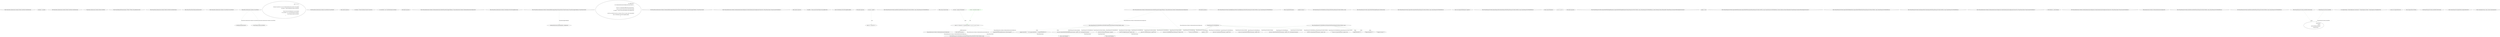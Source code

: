 digraph  {
m0_0 [cluster="Nancy.Demo.Authentication.Stateless.Models.UserModel.UserModel(string)", file="MainModule.cs", label="Entry Nancy.Demo.Authentication.Stateless.Models.UserModel.UserModel(string)", span="6-6"];
m0_1 [cluster="Nancy.Demo.Authentication.Stateless.Models.UserModel.UserModel(string)", file="MainModule.cs", label="Username = username", span="8-8"];
m0_2 [cluster="Nancy.Demo.Authentication.Stateless.Models.UserModel.UserModel(string)", file="MainModule.cs", label="Exit Nancy.Demo.Authentication.Stateless.Models.UserModel.UserModel(string)", span="6-6"];
m0_3 [file="MainModule.cs", label="Nancy.Demo.Authentication.Stateless.Models.UserModel", span=""];
m1_11 [cluster="Nancy.IResponseFormatter.AsJson<TModel>(TModel, Nancy.HttpStatusCode)", file="SecureModule.cs", label="Entry Nancy.IResponseFormatter.AsJson<TModel>(TModel, Nancy.HttpStatusCode)", span="52-52"];
m1_10 [cluster="Nancy.Demo.Authentication.Stateless.Models.UserModel.UserModel(string)", file="SecureModule.cs", label="Entry Nancy.Demo.Authentication.Stateless.Models.UserModel.UserModel(string)", span="6-6"];
m1_4 [cluster="Nancy.NancyModule.RequiresAuthentication()", file="SecureModule.cs", label="Entry Nancy.NancyModule.RequiresAuthentication()", span="15-15"];
m1_0 [cluster="Nancy.Demo.Authentication.Stateless.SecureModule.SecureModule()", file="SecureModule.cs", label="Entry Nancy.Demo.Authentication.Stateless.SecureModule.SecureModule()", span="9-9"];
m1_1 [cluster="Nancy.Demo.Authentication.Stateless.SecureModule.SecureModule()", file="SecureModule.cs", label="this.RequiresAuthentication()", span="11-11"];
m1_2 [cluster="Nancy.Demo.Authentication.Stateless.SecureModule.SecureModule()", file="SecureModule.cs", label="Get[''/''] = x =>\r\n                {\r\n                    //Context.CurrentUser was set by StatelessAuthentication earlier in the pipeline\r\n                    var identity = (DemoUserIdentity)Context.CurrentUser;\r\n\r\n                    //return the secure information in a json response\r\n                    var userModel = new UserModel(identity.UserName);\r\n                    return Response.AsJson(userModel);\r\n                }", span="13-21"];
m1_3 [cluster="Nancy.Demo.Authentication.Stateless.SecureModule.SecureModule()", file="SecureModule.cs", label="Exit Nancy.Demo.Authentication.Stateless.SecureModule.SecureModule()", span="9-9"];
m1_5 [cluster="lambda expression", file="SecureModule.cs", label="Entry lambda expression", span="13-21"];
m1_6 [cluster="lambda expression", file="SecureModule.cs", label="var identity = (DemoUserIdentity)Context.CurrentUser", span="16-16"];
m1_7 [cluster="lambda expression", file="SecureModule.cs", label="var userModel = new UserModel(identity.UserName)", span="19-19"];
m1_8 [cluster="lambda expression", file="SecureModule.cs", label="return Response.AsJson(userModel);", span="20-20"];
m1_9 [cluster="lambda expression", file="SecureModule.cs", label="Exit lambda expression", span="13-21"];
m1_12 [file="SecureModule.cs", label="Nancy.Demo.Authentication.Stateless.SecureModule", span=""];
m2_5 [cluster="Nancy.Authentication.Stateless.StatelessAuthentication.Enable(Nancy.Bootstrapper.IPipelines, Nancy.Authentication.Stateless.StatelessAuthenticationConfiguration)", file="StatelessAuthBootstrapper.cs", label="Entry Nancy.Authentication.Stateless.StatelessAuthentication.Enable(Nancy.Bootstrapper.IPipelines, Nancy.Authentication.Stateless.StatelessAuthenticationConfiguration)", span="15-15"];
m2_10 [cluster="Nancy.Demo.Authentication.Stateless.UserDatabase.GetUserFromApiKey(string)", file="StatelessAuthBootstrapper.cs", label="Entry Nancy.Demo.Authentication.Stateless.UserDatabase.GetUserFromApiKey(string)", span="17-17"];
m2_0 [cluster="Nancy.Demo.Authentication.Stateless.StatelessAuthBootstrapper.RequestStartup(TinyIoC.TinyIoCContainer, Nancy.Bootstrapper.IPipelines, Nancy.NancyContext)", file="StatelessAuthBootstrapper.cs", label="Entry Nancy.Demo.Authentication.Stateless.StatelessAuthBootstrapper.RequestStartup(TinyIoC.TinyIoCContainer, Nancy.Bootstrapper.IPipelines, Nancy.NancyContext)", span="8-8"];
m2_1 [cluster="Nancy.Demo.Authentication.Stateless.StatelessAuthBootstrapper.RequestStartup(TinyIoC.TinyIoCContainer, Nancy.Bootstrapper.IPipelines, Nancy.NancyContext)", file="StatelessAuthBootstrapper.cs", label="var configuration =\r\n                new StatelessAuthenticationConfiguration(nancyContext =>\r\n                    {\r\n                        //for now, we will pull the apiKey from the querystring, \r\n                        //but you can pull it from any part of the NancyContext\r\n                        var apiKey = (string) nancyContext.Request.Query.ApiKey.Value;\r\n\r\n                        //get the user identity however you choose to (for now, using a static class/method)\r\n                        return UserDatabase.GetUserFromApiKey(apiKey);                        \r\n                    })", span="16-25"];
m2_2 [cluster="Nancy.Demo.Authentication.Stateless.StatelessAuthBootstrapper.RequestStartup(TinyIoC.TinyIoCContainer, Nancy.Bootstrapper.IPipelines, Nancy.NancyContext)", file="StatelessAuthBootstrapper.cs", label="StatelessAuthentication.Enable(pipelines, configuration)", span="27-27"];
m2_3 [cluster="Nancy.Demo.Authentication.Stateless.StatelessAuthBootstrapper.RequestStartup(TinyIoC.TinyIoCContainer, Nancy.Bootstrapper.IPipelines, Nancy.NancyContext)", file="StatelessAuthBootstrapper.cs", label="Exit Nancy.Demo.Authentication.Stateless.StatelessAuthBootstrapper.RequestStartup(TinyIoC.TinyIoCContainer, Nancy.Bootstrapper.IPipelines, Nancy.NancyContext)", span="8-8"];
m2_4 [cluster="Nancy.Authentication.Stateless.StatelessAuthenticationConfiguration.StatelessAuthenticationConfiguration(System.Func<Nancy.NancyContext, Nancy.Security.IUserIdentity>)", file="StatelessAuthBootstrapper.cs", label="Entry Nancy.Authentication.Stateless.StatelessAuthenticationConfiguration.StatelessAuthenticationConfiguration(System.Func<Nancy.NancyContext, Nancy.Security.IUserIdentity>)", span="15-15"];
m2_6 [cluster="lambda expression", file="StatelessAuthBootstrapper.cs", label="Entry lambda expression", span="17-25"];
m2_7 [cluster="lambda expression", file="StatelessAuthBootstrapper.cs", label="var apiKey = (string) nancyContext.Request.Query.ApiKey.Value", span="21-21"];
m2_8 [cluster="lambda expression", file="StatelessAuthBootstrapper.cs", label="return UserDatabase.GetUserFromApiKey(apiKey);", span="24-24"];
m2_9 [cluster="lambda expression", file="StatelessAuthBootstrapper.cs", label="Exit lambda expression", span="17-25"];
m3_9 [cluster="Nancy.Routing.Trie.TrieNodeFactory.GetNodeForSegment(Nancy.Routing.Trie.Nodes.TrieNode, string)", file="StatelessAuthentication.cs", label="start == '(' && end == ')'", span="41-41"];
m3_29 [cluster="Nancy.Routing.Trie.Nodes.LiteralNode.LiteralNode(Nancy.Routing.Trie.Nodes.TrieNode, string, Nancy.Routing.Trie.ITrieNodeFactory)", file="StatelessAuthentication.cs", label="Entry Nancy.Routing.Trie.Nodes.LiteralNode.LiteralNode(Nancy.Routing.Trie.Nodes.TrieNode, string, Nancy.Routing.Trie.ITrieNodeFactory)", span="23-23"];
m3_43 [cluster="string.Contains(string)", file="StatelessAuthentication.cs", label="Entry string.Contains(string)", span="0-0"];
m3_24 [cluster="string.StartsWith(string)", file="StatelessAuthentication.cs", label="Nancy.Authentication.Stateless.StatelessAuthenticationConfiguration", span=""];
m3_21 [cluster="lambda expression", file="StatelessAuthentication.cs", label="return context.Response;", span="57-57"];
m3_22 [cluster="lambda expression", file="StatelessAuthentication.cs", label="Exit lambda expression", span="48-59"];
m3_19 [cluster="lambda expression", file="StatelessAuthentication.cs", label="return context.Response;", span="53-53"];
m3_11 [cluster="Nancy.Routing.Trie.TrieNodeFactory.GetNodeForSegment(Nancy.Routing.Trie.Nodes.TrieNode, string)", file="StatelessAuthentication.cs", label="start == '{' && end == '}' && chars.Count(c => c == '{' || c == '}') == 2", span="46-46"];
m3_13 [cluster="Nancy.Routing.Trie.TrieNodeFactory.GetNodeForSegment(Nancy.Routing.Trie.Nodes.TrieNode, string)", file="StatelessAuthentication.cs", label="segment.StartsWith(''^('') && (segment.EndsWith('')'') || segment.EndsWith('')$''))", span="51-51"];
m3_15 [cluster="Nancy.Routing.Trie.TrieNodeFactory.GetNodeForSegment(Nancy.Routing.Trie.Nodes.TrieNode, string)", file="StatelessAuthentication.cs", label="CaptureNodeWithMultipleParameters.IsMatch(segment)", span="56-56"];
m3_14 [cluster="Nancy.Routing.Trie.TrieNodeFactory.GetNodeForSegment(Nancy.Routing.Trie.Nodes.TrieNode, string)", file="StatelessAuthentication.cs", label="return new GreedyRegExCaptureNode(parent, segment, this);", span="53-53"];
m3_16 [cluster="Nancy.Routing.Trie.TrieNodeFactory.GetNodeForSegment(Nancy.Routing.Trie.Nodes.TrieNode, string)", file="StatelessAuthentication.cs", label="return new CaptureNodeWithMultipleParameters(parent, segment, this, routeSegmentConstraints);", span="58-58"];
m3_26 [cluster="Nancy.Routing.Trie.Nodes.GreedyRegExCaptureNode.GreedyRegExCaptureNode(Nancy.Routing.Trie.Nodes.TrieNode, string, Nancy.Routing.Trie.ITrieNodeFactory)", file="StatelessAuthentication.cs", label="Entry Nancy.Routing.Trie.Nodes.GreedyRegExCaptureNode.GreedyRegExCaptureNode(Nancy.Routing.Trie.Nodes.TrieNode, string, Nancy.Routing.Trie.ITrieNodeFactory)", span="33-33"];
m3_25 [cluster="string.EndsWith(string)", file="StatelessAuthentication.cs", label="Entry string.EndsWith(string)", span="0-0"];
m3_23 [cluster="Nancy.Routing.Trie.TrieNodeFactory.GetCaptureNode(Nancy.Routing.Trie.Nodes.TrieNode, string)", file="StatelessAuthentication.cs", label="Entry Nancy.Routing.Trie.TrieNodeFactory.GetCaptureNode(Nancy.Routing.Trie.Nodes.TrieNode, string)", span="64-64"];
m3_12 [cluster="Nancy.Routing.Trie.TrieNodeFactory.GetNodeForSegment(Nancy.Routing.Trie.Nodes.TrieNode, string)", file="StatelessAuthentication.cs", label="return this.GetCaptureNode(parent, segment);", span="48-48"];
m3_34 [cluster="Nancy.Routing.Trie.TrieNodeFactory.GetCaptureNode(Nancy.Routing.Trie.Nodes.TrieNode, string)", file="StatelessAuthentication.cs", label="return new CaptureNodeWithConstraint(parent, segment, this, routeSegmentConstraints);", span="68-68"];
m3_36 [cluster="Nancy.Routing.Trie.TrieNodeFactory.GetCaptureNode(Nancy.Routing.Trie.Nodes.TrieNode, string)", file="StatelessAuthentication.cs", label="return new OptionalCaptureNode(parent, segment, this);", span="73-73"];
m3_38 [cluster="Nancy.Routing.Trie.TrieNodeFactory.GetCaptureNode(Nancy.Routing.Trie.Nodes.TrieNode, string)", file="StatelessAuthentication.cs", label="return new GreedyCaptureNode(parent, segment, this);", span="78-78"];
m3_40 [cluster="Nancy.Routing.Trie.TrieNodeFactory.GetCaptureNode(Nancy.Routing.Trie.Nodes.TrieNode, string)", file="StatelessAuthentication.cs", label="return new CaptureNodeWithDefaultValue(parent, segment, this);", span="83-83"];
m3_41 [cluster="Nancy.Routing.Trie.TrieNodeFactory.GetCaptureNode(Nancy.Routing.Trie.Nodes.TrieNode, string)", file="StatelessAuthentication.cs", label="return new CaptureNode(parent, segment, this);", span="86-86"];
m3_33 [cluster="Nancy.Routing.Trie.TrieNodeFactory.GetCaptureNode(Nancy.Routing.Trie.Nodes.TrieNode, string)", file="StatelessAuthentication.cs", label="segment.Contains('':'')", span="66-66"];
m3_35 [cluster="Nancy.Routing.Trie.TrieNodeFactory.GetCaptureNode(Nancy.Routing.Trie.Nodes.TrieNode, string)", file="StatelessAuthentication.cs", label="segment.EndsWith(''?}'')", span="71-71"];
m3_37 [cluster="Nancy.Routing.Trie.TrieNodeFactory.GetCaptureNode(Nancy.Routing.Trie.Nodes.TrieNode, string)", file="StatelessAuthentication.cs", label="segment.EndsWith(''*}'')", span="76-76"];
m3_39 [cluster="Nancy.Routing.Trie.TrieNodeFactory.GetCaptureNode(Nancy.Routing.Trie.Nodes.TrieNode, string)", file="StatelessAuthentication.cs", label="segment.Contains(''?'')", span="81-81"];
m3_42 [cluster="Nancy.Routing.Trie.TrieNodeFactory.GetCaptureNode(Nancy.Routing.Trie.Nodes.TrieNode, string)", file="StatelessAuthentication.cs", label="Exit Nancy.Routing.Trie.TrieNodeFactory.GetCaptureNode(Nancy.Routing.Trie.Nodes.TrieNode, string)", span="64-64"];
m3_27 [cluster="Nancy.Routing.Trie.Nodes.CaptureNodeWithMultipleParameters.IsMatch(string)", file="StatelessAuthentication.cs", label="Entry Nancy.Routing.Trie.Nodes.CaptureNodeWithMultipleParameters.IsMatch(string)", span="49-49"];
m3_48 [cluster="Nancy.Routing.Trie.Nodes.CaptureNode.CaptureNode(Nancy.Routing.Trie.Nodes.TrieNode, string, Nancy.Routing.Trie.ITrieNodeFactory)", file="StatelessAuthentication.cs", label="Entry Nancy.Routing.Trie.Nodes.CaptureNode.CaptureNode(Nancy.Routing.Trie.Nodes.TrieNode, string, Nancy.Routing.Trie.ITrieNodeFactory)", span="23-23"];
m3_0 [cluster="Nancy.Authentication.Stateless.StatelessAuthentication.Enable(Nancy.Bootstrapper.IPipelines, Nancy.Authentication.Stateless.StatelessAuthenticationConfiguration)", file="StatelessAuthentication.cs", label="Entry Nancy.Authentication.Stateless.StatelessAuthentication.Enable(Nancy.Bootstrapper.IPipelines, Nancy.Authentication.Stateless.StatelessAuthenticationConfiguration)", span="15-15"];
m3_1 [cluster="Nancy.Authentication.Stateless.StatelessAuthentication.Enable(Nancy.Bootstrapper.IPipelines, Nancy.Authentication.Stateless.StatelessAuthenticationConfiguration)", file="StatelessAuthentication.cs", label="pipelines == null", span="17-17"];
m3_2 [cluster="Nancy.Authentication.Stateless.StatelessAuthentication.Enable(Nancy.Bootstrapper.IPipelines, Nancy.Authentication.Stateless.StatelessAuthenticationConfiguration)", file="StatelessAuthentication.cs", label="throw new ArgumentNullException(''pipelines'');", span="19-19"];
m3_45 [cluster="Nancy.Routing.Trie.Nodes.OptionalCaptureNode.OptionalCaptureNode(Nancy.Routing.Trie.Nodes.TrieNode, string, Nancy.Routing.Trie.ITrieNodeFactory)", file="StatelessAuthentication.cs", label="Entry Nancy.Routing.Trie.Nodes.OptionalCaptureNode.OptionalCaptureNode(Nancy.Routing.Trie.Nodes.TrieNode, string, Nancy.Routing.Trie.ITrieNodeFactory)", span="25-25"];
m3_30 [cluster="lambda expression", file="StatelessAuthentication.cs", label="Entry lambda expression", span="46-46"];
m3_18 [cluster="Nancy.Routing.Trie.TrieNodeFactory.GetNodeForSegment(Nancy.Routing.Trie.Nodes.TrieNode, string)", file="StatelessAuthentication.cs", label="Exit Nancy.Routing.Trie.TrieNodeFactory.GetNodeForSegment(Nancy.Routing.Trie.Nodes.TrieNode, string)", span="30-30"];
m3_17 [cluster="Nancy.Routing.Trie.TrieNodeFactory.GetNodeForSegment(Nancy.Routing.Trie.Nodes.TrieNode, string)", file="StatelessAuthentication.cs", label="return new LiteralNode(parent, segment, this);", span="61-61"];
m3_20 [cluster="string.ToCharArray()", file="StatelessAuthentication.cs", label="Entry string.ToCharArray()", span="0-0"];
m3_31 [cluster="lambda expression", file="StatelessAuthentication.cs", label="c == '{' || c == '}'", span="46-46"];
m3_32 [cluster="lambda expression", file="StatelessAuthentication.cs", label="Exit lambda expression", span="46-46"];
m3_28 [cluster="Nancy.Routing.Trie.Nodes.CaptureNodeWithMultipleParameters.CaptureNodeWithMultipleParameters(Nancy.Routing.Trie.Nodes.TrieNode, string, Nancy.Routing.Trie.ITrieNodeFactory, System.Collections.Generic.IEnumerable<Nancy.Routing.Constraints.IRouteSegmentConstraint>)", file="StatelessAuthentication.cs", label="Entry Nancy.Routing.Trie.Nodes.CaptureNodeWithMultipleParameters.CaptureNodeWithMultipleParameters(Nancy.Routing.Trie.Nodes.TrieNode, string, Nancy.Routing.Trie.ITrieNodeFactory, System.Collections.Generic.IEnumerable<Nancy.Routing.Constraints.IRouteSegmentConstraint>)", span="37-37"];
m3_10 [cluster="Nancy.Routing.Trie.TrieNodeFactory.GetNodeForSegment(Nancy.Routing.Trie.Nodes.TrieNode, string)", file="StatelessAuthentication.cs", label="return new RegExNode(parent, segment, this);", span="43-43"];
m3_3 [cluster="Nancy.Routing.Trie.TrieNodeFactory.GetNodeForSegment(Nancy.Routing.Trie.Nodes.TrieNode, string)", file="StatelessAuthentication.cs", label="Entry Nancy.Routing.Trie.TrieNodeFactory.GetNodeForSegment(Nancy.Routing.Trie.Nodes.TrieNode, string)", span="30-30"];
m3_5 [cluster="Nancy.Routing.Trie.TrieNodeFactory.GetNodeForSegment(Nancy.Routing.Trie.Nodes.TrieNode, string)", file="StatelessAuthentication.cs", label="return new RootNode(this);", span="34-34"];
m3_7 [cluster="Nancy.Routing.Trie.TrieNodeFactory.GetNodeForSegment(Nancy.Routing.Trie.Nodes.TrieNode, string)", file="StatelessAuthentication.cs", label="var start = chars[0]", span="38-38"];
m3_4 [cluster="Nancy.Routing.Trie.TrieNodeFactory.GetNodeForSegment(Nancy.Routing.Trie.Nodes.TrieNode, string)", file="StatelessAuthentication.cs", label="parent == null", span="32-32"];
m3_6 [cluster="Nancy.Routing.Trie.TrieNodeFactory.GetNodeForSegment(Nancy.Routing.Trie.Nodes.TrieNode, string)", file="StatelessAuthentication.cs", label="var chars = segment.ToCharArray()", span="37-37"];
m3_8 [cluster="Nancy.Routing.Trie.TrieNodeFactory.GetNodeForSegment(Nancy.Routing.Trie.Nodes.TrieNode, string)", color=green, community=0, file="StatelessAuthentication.cs", label="var end = chars[chars.Length - 1]", prediction=0, span="39-39"];
m3_44 [cluster="Nancy.Routing.Trie.Nodes.CaptureNodeWithConstraint.CaptureNodeWithConstraint(Nancy.Routing.Trie.Nodes.TrieNode, string, Nancy.Routing.Trie.ITrieNodeFactory, System.Collections.Generic.IEnumerable<Nancy.Routing.Constraints.IRouteSegmentConstraint>)", file="StatelessAuthentication.cs", label="Entry Nancy.Routing.Trie.Nodes.CaptureNodeWithConstraint.CaptureNodeWithConstraint(Nancy.Routing.Trie.Nodes.TrieNode, string, Nancy.Routing.Trie.ITrieNodeFactory, System.Collections.Generic.IEnumerable<Nancy.Routing.Constraints.IRouteSegmentConstraint>)", span="31-31"];
m3_47 [cluster="Nancy.Routing.Trie.Nodes.CaptureNodeWithDefaultValue.CaptureNodeWithDefaultValue(Nancy.Routing.Trie.Nodes.TrieNode, string, Nancy.Routing.Trie.ITrieNodeFactory)", file="StatelessAuthentication.cs", label="Entry Nancy.Routing.Trie.Nodes.CaptureNodeWithDefaultValue.CaptureNodeWithDefaultValue(Nancy.Routing.Trie.Nodes.TrieNode, string, Nancy.Routing.Trie.ITrieNodeFactory)", span="27-27"];
m3_46 [cluster="Nancy.Routing.Trie.Nodes.GreedyCaptureNode.GreedyCaptureNode(Nancy.Routing.Trie.Nodes.TrieNode, string, Nancy.Routing.Trie.ITrieNodeFactory)", file="StatelessAuthentication.cs", label="Entry Nancy.Routing.Trie.Nodes.GreedyCaptureNode.GreedyCaptureNode(Nancy.Routing.Trie.Nodes.TrieNode, string, Nancy.Routing.Trie.ITrieNodeFactory)", span="31-31"];
m3_49 [file="StatelessAuthentication.cs", label="Nancy.Routing.Trie.TrieNodeFactory", span=""];
m4_0 [cluster="Nancy.Authentication.Stateless.StatelessAuthenticationConfiguration.StatelessAuthenticationConfiguration(System.Func<Nancy.NancyContext, Nancy.Security.IUserIdentity>)", file="StatelessAuthenticationConfiguration.cs", label="Entry Nancy.Authentication.Stateless.StatelessAuthenticationConfiguration.StatelessAuthenticationConfiguration(System.Func<Nancy.NancyContext, Nancy.Security.IUserIdentity>)", span="15-15"];
m4_1 [cluster="Nancy.Authentication.Stateless.StatelessAuthenticationConfiguration.StatelessAuthenticationConfiguration(System.Func<Nancy.NancyContext, Nancy.Security.IUserIdentity>)", file="StatelessAuthenticationConfiguration.cs", label="GetUserIdentity = getUserIdentity", span="17-17"];
m4_2 [cluster="Nancy.Authentication.Stateless.StatelessAuthenticationConfiguration.StatelessAuthenticationConfiguration(System.Func<Nancy.NancyContext, Nancy.Security.IUserIdentity>)", file="StatelessAuthenticationConfiguration.cs", label="Exit Nancy.Authentication.Stateless.StatelessAuthenticationConfiguration.StatelessAuthenticationConfiguration(System.Func<Nancy.NancyContext, Nancy.Security.IUserIdentity>)", span="15-15"];
m4_3 [file="StatelessAuthenticationConfiguration.cs", label="Nancy.Authentication.Stateless.StatelessAuthenticationConfiguration", span=""];
m5_0 [cluster="Nancy.Routing.Trie.Nodes.LiteralNode.LiteralNode(Nancy.Routing.Trie.Nodes.TrieNode, string, Nancy.Routing.Trie.ITrieNodeFactory)", file="UserDatabase.cs", label="Entry Nancy.Routing.Trie.Nodes.LiteralNode.LiteralNode(Nancy.Routing.Trie.Nodes.TrieNode, string, Nancy.Routing.Trie.ITrieNodeFactory)", span="23-23"];
m5_1 [cluster="Nancy.Routing.Trie.Nodes.LiteralNode.LiteralNode(Nancy.Routing.Trie.Nodes.TrieNode, string, Nancy.Routing.Trie.ITrieNodeFactory)", file="UserDatabase.cs", label="Exit Nancy.Routing.Trie.Nodes.LiteralNode.LiteralNode(Nancy.Routing.Trie.Nodes.TrieNode, string, Nancy.Routing.Trie.ITrieNodeFactory)", span="23-23"];
m5_2 [cluster="Nancy.Routing.Trie.Nodes.LiteralNode.Match(string)", file="UserDatabase.cs", label="Entry Nancy.Routing.Trie.Nodes.LiteralNode.Match(string)", span="33-33"];
m5_3 [cluster="Nancy.Routing.Trie.Nodes.LiteralNode.Match(string)", file="UserDatabase.cs", label="var comparisonType = StaticConfiguration.CaseSensitive ? StringComparison.Ordinal : StringComparison.OrdinalIgnoreCase", span="35-35"];
m5_4 [cluster="Nancy.Routing.Trie.Nodes.LiteralNode.Match(string)", file="UserDatabase.cs", label="string.Equals(\r\n                    segment,\r\n                    this.RouteDefinitionSegment,\r\n                    comparisonType)", span="37-40"];
m5_5 [cluster="Nancy.Routing.Trie.Nodes.LiteralNode.Match(string)", file="UserDatabase.cs", label="return new SegmentMatch(true);", span="42-42"];
m5_6 [cluster="Nancy.Routing.Trie.Nodes.LiteralNode.Match(string)", file="UserDatabase.cs", label="return SegmentMatch.NoMatch;", span="45-45"];
m5_7 [cluster="Nancy.Routing.Trie.Nodes.LiteralNode.Match(string)", file="UserDatabase.cs", label="Exit Nancy.Routing.Trie.Nodes.LiteralNode.Match(string)", span="33-33"];
m5_9 [cluster="Nancy.Routing.Trie.SegmentMatch.SegmentMatch(bool)", file="UserDatabase.cs", label="Entry Nancy.Routing.Trie.SegmentMatch.SegmentMatch(bool)", span="30-30"];
m5_8 [cluster="string.Equals(string, string, System.StringComparison)", file="UserDatabase.cs", label="Entry string.Equals(string, string, System.StringComparison)", span="0-0"];
m5_10 [file="UserDatabase.cs", label="Nancy.Routing.Trie.Nodes.LiteralNode", span=""];
m1_12 -> m1_1  [color=darkseagreen4, key=1, label="Nancy.Demo.Authentication.Stateless.SecureModule", style=dashed];
m1_12 -> m1_8  [color=darkseagreen4, key=1, label="Nancy.Demo.Authentication.Stateless.SecureModule", style=dashed];
m2_0 -> m2_2  [color=darkseagreen4, key=1, label="Nancy.Bootstrapper.IPipelines", style=dashed];
m3_24 -> m3_18  [color=darkseagreen4, key=1, label="Nancy.Authentication.Stateless.StatelessAuthenticationConfiguration", style=dashed];
m3_11 -> m3_15  [color=darkseagreen4, key=1, label="Nancy.Authentication.Stateless.StatelessAuthenticationConfiguration", style=dashed];
m3_11 -> m3_18  [color=darkseagreen4, key=1, label="Nancy.Authentication.Stateless.StatelessAuthenticationConfiguration", style=dashed];
m3_11 -> m3_30  [color=darkseagreen4, key=1, label="lambda expression", style=dashed];
m3_15 -> m3_18  [color=darkseagreen4, key=1, label="Nancy.NancyContext", style=dashed];
m3_15 -> m3_19  [color=darkseagreen4, key=1, label="Nancy.NancyContext", style=dashed];
m3_15 -> m3_21  [color=darkseagreen4, key=1, label="Nancy.NancyContext", style=dashed];
m3_23 -> m3_34  [color=darkseagreen4, key=1, label="Nancy.Routing.Trie.Nodes.TrieNode", style=dashed];
m3_23 -> m3_35  [color=darkseagreen4, key=1, label=string, style=dashed];
m3_23 -> m3_36  [color=darkseagreen4, key=1, label="Nancy.Routing.Trie.Nodes.TrieNode", style=dashed];
m3_23 -> m3_37  [color=darkseagreen4, key=1, label=string, style=dashed];
m3_23 -> m3_38  [color=darkseagreen4, key=1, label="Nancy.Routing.Trie.Nodes.TrieNode", style=dashed];
m3_23 -> m3_39  [color=darkseagreen4, key=1, label=string, style=dashed];
m3_23 -> m3_40  [color=darkseagreen4, key=1, label="Nancy.Routing.Trie.Nodes.TrieNode", style=dashed];
m3_23 -> m3_41  [color=darkseagreen4, key=1, label="Nancy.Routing.Trie.Nodes.TrieNode", style=dashed];
m3_0 -> m3_3  [color=darkseagreen4, key=1, label="Nancy.Authentication.Stateless.StatelessAuthenticationConfiguration", style=dashed];
m3_0 -> m3_5  [color=darkseagreen4, key=1, label="Nancy.Authentication.Stateless.StatelessAuthenticationConfiguration", style=dashed];
m3_17 -> m3_19  [color=darkseagreen4, key=1, label="Nancy.NancyContext", style=dashed];
m3_17 -> m3_21  [color=darkseagreen4, key=1, label="Nancy.NancyContext", style=dashed];
m3_3 -> m3_10  [color=darkseagreen4, key=1, label="Nancy.Routing.Trie.Nodes.TrieNode", style=dashed];
m3_3 -> m3_12  [color=darkseagreen4, key=1, label="Nancy.Routing.Trie.Nodes.TrieNode", style=dashed];
m3_3 -> m3_13  [color=darkseagreen4, key=1, label=string, style=dashed];
m3_3 -> m3_14  [color=darkseagreen4, key=1, label="Nancy.Routing.Trie.Nodes.TrieNode", style=dashed];
m3_3 -> m3_15  [color=darkseagreen4, key=1, label=string, style=dashed];
m3_3 -> m3_16  [color=darkseagreen4, key=1, label="Nancy.Routing.Trie.Nodes.TrieNode", style=dashed];
m3_3 -> m3_17  [color=darkseagreen4, key=1, label="Nancy.Routing.Trie.Nodes.TrieNode", style=dashed];
m3_7 -> m3_9  [color=darkseagreen4, key=1, label=start, style=dashed];
m3_6 -> m3_11  [color=darkseagreen4, key=1, label=chars, style=dashed];
m3_8 -> m3_11  [color=green, key=1, label=end, style=dashed];
m3_49 -> m3_10  [color=darkseagreen4, key=1, label="Nancy.Routing.Trie.TrieNodeFactory", style=dashed];
m3_49 -> m3_12  [color=darkseagreen4, key=1, label="Nancy.Routing.Trie.TrieNodeFactory", style=dashed];
m3_49 -> m3_14  [color=darkseagreen4, key=1, label="Nancy.Routing.Trie.TrieNodeFactory", style=dashed];
m3_49 -> m3_16  [color=darkseagreen4, key=1, label="Nancy.Routing.Trie.TrieNodeFactory", style=dashed];
m3_49 -> m3_17  [color=darkseagreen4, key=1, label="Nancy.Routing.Trie.TrieNodeFactory", style=dashed];
m3_49 -> m3_5  [color=darkseagreen4, key=1, label="Nancy.Routing.Trie.TrieNodeFactory", style=dashed];
m3_49 -> m3_1  [color=darkseagreen4, key=1, label="Nancy.Routing.Trie.TrieNodeFactory", style=dashed];
m3_49 -> m3_34  [color=darkseagreen4, key=1, label="Nancy.Routing.Trie.TrieNodeFactory", style=dashed];
m3_49 -> m3_36  [color=darkseagreen4, key=1, label="Nancy.Routing.Trie.TrieNodeFactory", style=dashed];
m3_49 -> m3_38  [color=darkseagreen4, key=1, label="Nancy.Routing.Trie.TrieNodeFactory", style=dashed];
m3_49 -> m3_40  [color=darkseagreen4, key=1, label="Nancy.Routing.Trie.TrieNodeFactory", style=dashed];
m3_49 -> m3_41  [color=darkseagreen4, key=1, label="Nancy.Routing.Trie.TrieNodeFactory", style=dashed];
m5_2 -> m5_4  [color=darkseagreen4, key=1, label=string, style=dashed];
m5_10 -> m5_4  [color=darkseagreen4, key=1, label="Nancy.Routing.Trie.Nodes.LiteralNode", style=dashed];
}

